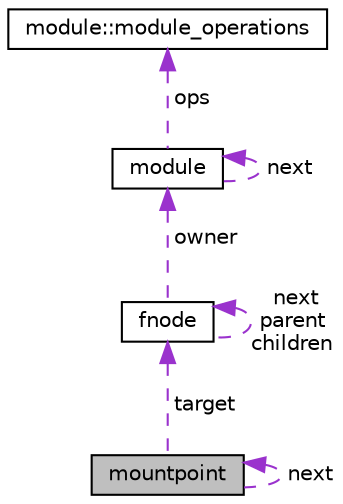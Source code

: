 digraph "mountpoint"
{
  edge [fontname="Helvetica",fontsize="10",labelfontname="Helvetica",labelfontsize="10"];
  node [fontname="Helvetica",fontsize="10",shape=record];
  Node1 [label="mountpoint",height=0.2,width=0.4,color="black", fillcolor="grey75", style="filled", fontcolor="black"];
  Node1 -> Node1 [dir="back",color="darkorchid3",fontsize="10",style="dashed",label=" next" ,fontname="Helvetica"];
  Node2 -> Node1 [dir="back",color="darkorchid3",fontsize="10",style="dashed",label=" target" ,fontname="Helvetica"];
  Node2 [label="fnode",height=0.2,width=0.4,color="black", fillcolor="white", style="filled",URL="$structfnode.html"];
  Node2 -> Node2 [dir="back",color="darkorchid3",fontsize="10",style="dashed",label=" next\nparent\nchildren" ,fontname="Helvetica"];
  Node3 -> Node2 [dir="back",color="darkorchid3",fontsize="10",style="dashed",label=" owner" ,fontname="Helvetica"];
  Node3 [label="module",height=0.2,width=0.4,color="black", fillcolor="white", style="filled",URL="$structmodule.html"];
  Node4 -> Node3 [dir="back",color="darkorchid3",fontsize="10",style="dashed",label=" ops" ,fontname="Helvetica"];
  Node4 [label="module::module_operations",height=0.2,width=0.4,color="black", fillcolor="white", style="filled",URL="$structmodule_1_1module__operations.html"];
  Node3 -> Node3 [dir="back",color="darkorchid3",fontsize="10",style="dashed",label=" next" ,fontname="Helvetica"];
}

